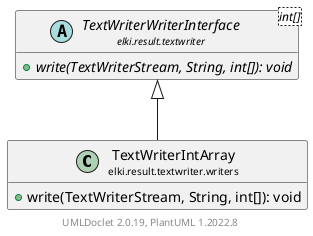 @startuml
    remove .*\.(Instance|Par|Parameterizer|Factory)$
    set namespaceSeparator none
    hide empty fields
    hide empty methods

    class "<size:14>TextWriterIntArray\n<size:10>elki.result.textwriter.writers" as elki.result.textwriter.writers.TextWriterIntArray [[TextWriterIntArray.html]] {
        +write(TextWriterStream, String, int[]): void
    }

    abstract class "<size:14>TextWriterWriterInterface\n<size:10>elki.result.textwriter" as elki.result.textwriter.TextWriterWriterInterface<int[]> [[../TextWriterWriterInterface.html]] {
        {abstract} +write(TextWriterStream, String, int[]): void
    }

    elki.result.textwriter.TextWriterWriterInterface <|-- elki.result.textwriter.writers.TextWriterIntArray

    center footer UMLDoclet 2.0.19, PlantUML 1.2022.8
@enduml
